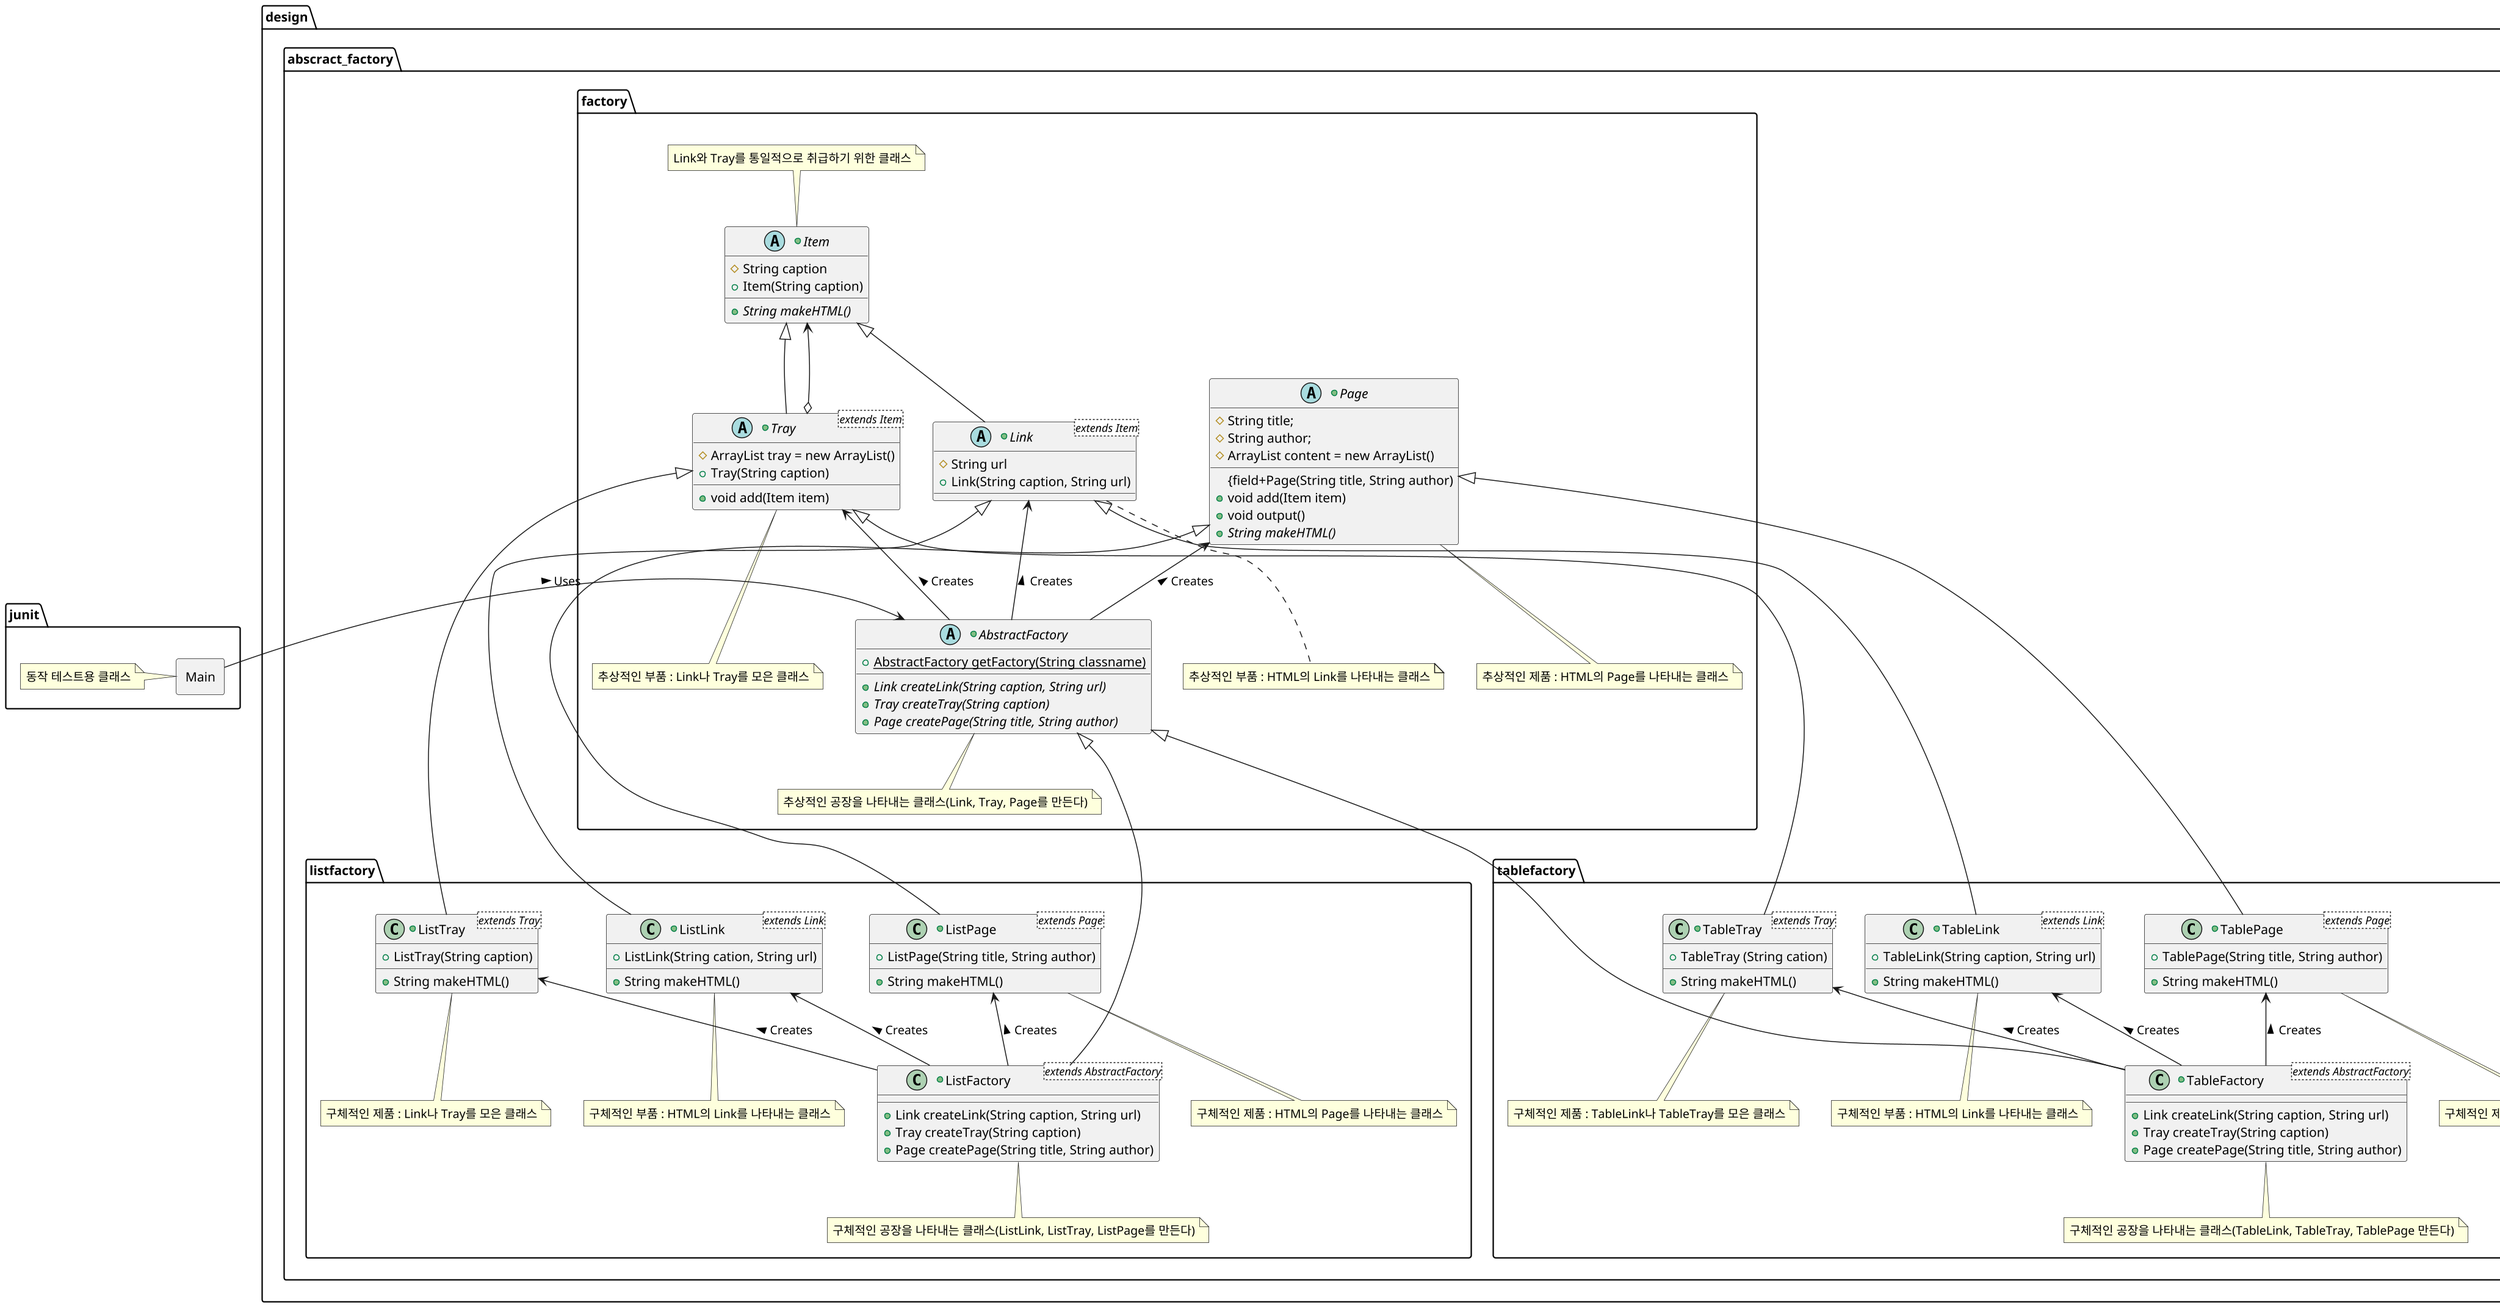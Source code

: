 @startuml Abstract_Factory_Pattern
scale 1.5
allowmixing

package junit {
    rectangle Main
    note left of Main
        동작 테스트용 클래스
    end note
}

package design.abscract_factory.factory {
    +abstract class AbstractFactory {
        {field}+{static} AbstractFactory getFactory(String classname)
        +{abstract}Link createLink(String caption, String url)
        +{abstract}Tray createTray(String caption)
        +{abstract}Page createPage(String title, String author)
    }
    note bottom of AbstractFactory
        추상적인 공장을 나타내는 클래스(Link, Tray, Page를 만든다)
    end note

    +abstract class Link <extends Item>{
        #String url
        {field}+Link(String caption, String url)
    }
    note bottom of Link
        추상적인 부품 : HTML의 Link를 나타내는 클래스
    end note

    +abstract class Tray <extends Item> {
        {field}#ArrayList tray = new ArrayList()
        {field}+Tray(String caption)
        +void add(Item item)
    }
    note bottom of Tray
        추상적인 부품 : Link나 Tray를 모은 클래스
    end note

    +abstract class Page {
        #String title;
        #String author;
        {field}#ArrayList content = new ArrayList()
        {field+Page(String title, String author)
        +void add(Item item)
        +void output()
        +{abstract} String makeHTML()
    }
    note bottom of Page
        추상적인 제품 : HTML의 Page를 나타내는 클래스
    end note

    +abstract class Item {
        #String caption
        {field}+Item(String caption)
        +{abstract} String makeHTML()
    }
    note top of Item
        Link와 Tray를 통일적으로 취급하기 위한 클래스
    end note
}

package design.abscract_factory.listfactory {
    +class ListFactory <extends AbstractFactory> {
        +Link createLink(String caption, String url)
        +Tray createTray(String caption)
        +Page createPage(String title, String author)
    }
    note bottom of ListFactory
        구체적인 공장을 나타내는 클래스(ListLink, ListTray, ListPage를 만든다)
    end note

    +class ListLink <extends Link> {
        {field}+ListLink(String cation, String url)
        +String makeHTML()
    }
    note bottom of ListLink
        구체적인 부품 : HTML의 Link를 나타내는 클래스
    end note

    +class ListPage <extends Page> {
        {field}+ListPage(String title, String author)
        +String makeHTML()
    }
    note bottom of ListPage
        구체적인 제품 : HTML의 Page를 나타내는 클래스
    end note

    +class ListTray <extends Tray> {
        {field}+ListTray(String caption)
        +String makeHTML()
    }
    note bottom of ListTray
        구체적인 제품 : Link나 Tray를 모은 클래스
    end note
}


package design.abscract_factory.tablefactory {
    +class TableFactory <extends AbstractFactory> {
        +Link createLink(String caption, String url)
        +Tray createTray(String caption)
        +Page createPage(String title, String author)
    }
    note bottom of TableFactory
        구체적인 공장을 나타내는 클래스(TableLink, TableTray, TablePage 만든다)
    end note

    +class TableLink <extends Link> {
        {field}+TableLink(String caption, String url)
        +String makeHTML()
    }
    note bottom of TableLink
        구체적인 부품 : HTML의 Link를 나타내는 클래스
    end note

    +class TablePage <extends Page> {
        {field}+TablePage(String title, String author)
        +String makeHTML()
    }
    note bottom of TablePage
        구체적인 제품 : HTML의 Page를 나타내는 클래스
    end note

    +class TableTray <extends Tray> {
        {field}+TableTray (String cation)
        +String makeHTML()
    }
    note bottom of TableTray
        구체적인 제품 : TableLink나 TableTray를 모은 클래스
    end note
}

ListFactory -up-> ListLink : Creates >
ListFactory -up-> ListTray : Creates >
ListFactory -up-> ListPage : Creates >
ListFactory -up---|> AbstractFactory
ListLink -up-|> Link
ListTray -up-|> Tray
ListPage -up-|> Page

TableFactory -up-> TableLink : Creates >
TableFactory -up-> TableTray : Creates >
TableFactory -up-> TablePage : Creates >
TableFactory -up---|> AbstractFactory
TableLink -up-|> Link
TableTray -up-|> Tray
TablePage -up-|> Page

AbstractFactory -up-> Link : Creates >
AbstractFactory -up-> Tray : Creates >
AbstractFactory -up-> Page : Creates >

Link -up-|> Item
Tray -up-|> Item
Tray o-up-> Item

Main -right-> AbstractFactory : Uses >

' ListFactory --> ListLink : Creates >
' ListFactory --> ListTray : Creates >
' ListFactory --> ListPage : Creates >
' ListFactory ----|> AbstractFactory
' ListLink --|> Link
' ListTray --|> Tray
' ListPage --|> Page

' TableFactory --> TableLink : Creates >
' TableFactory --> TableTray : Creates >
' TableFactory --> TablePage : Creates >
' TableFactory ----|> AbstractFactory
' TableLink --|> Link
' TableTray --|> Tray
' TablePage --|> Page

' AbstractFactory --> Link : Creates >
' AbstractFactory --> Tray : Creates >
' AbstractFactory --> Page : Creates >

' Link --|> Item
' Tray --|> Item
' Tray o--> Item

' Main -right-> AbstractFactory : Uses >

@enduml